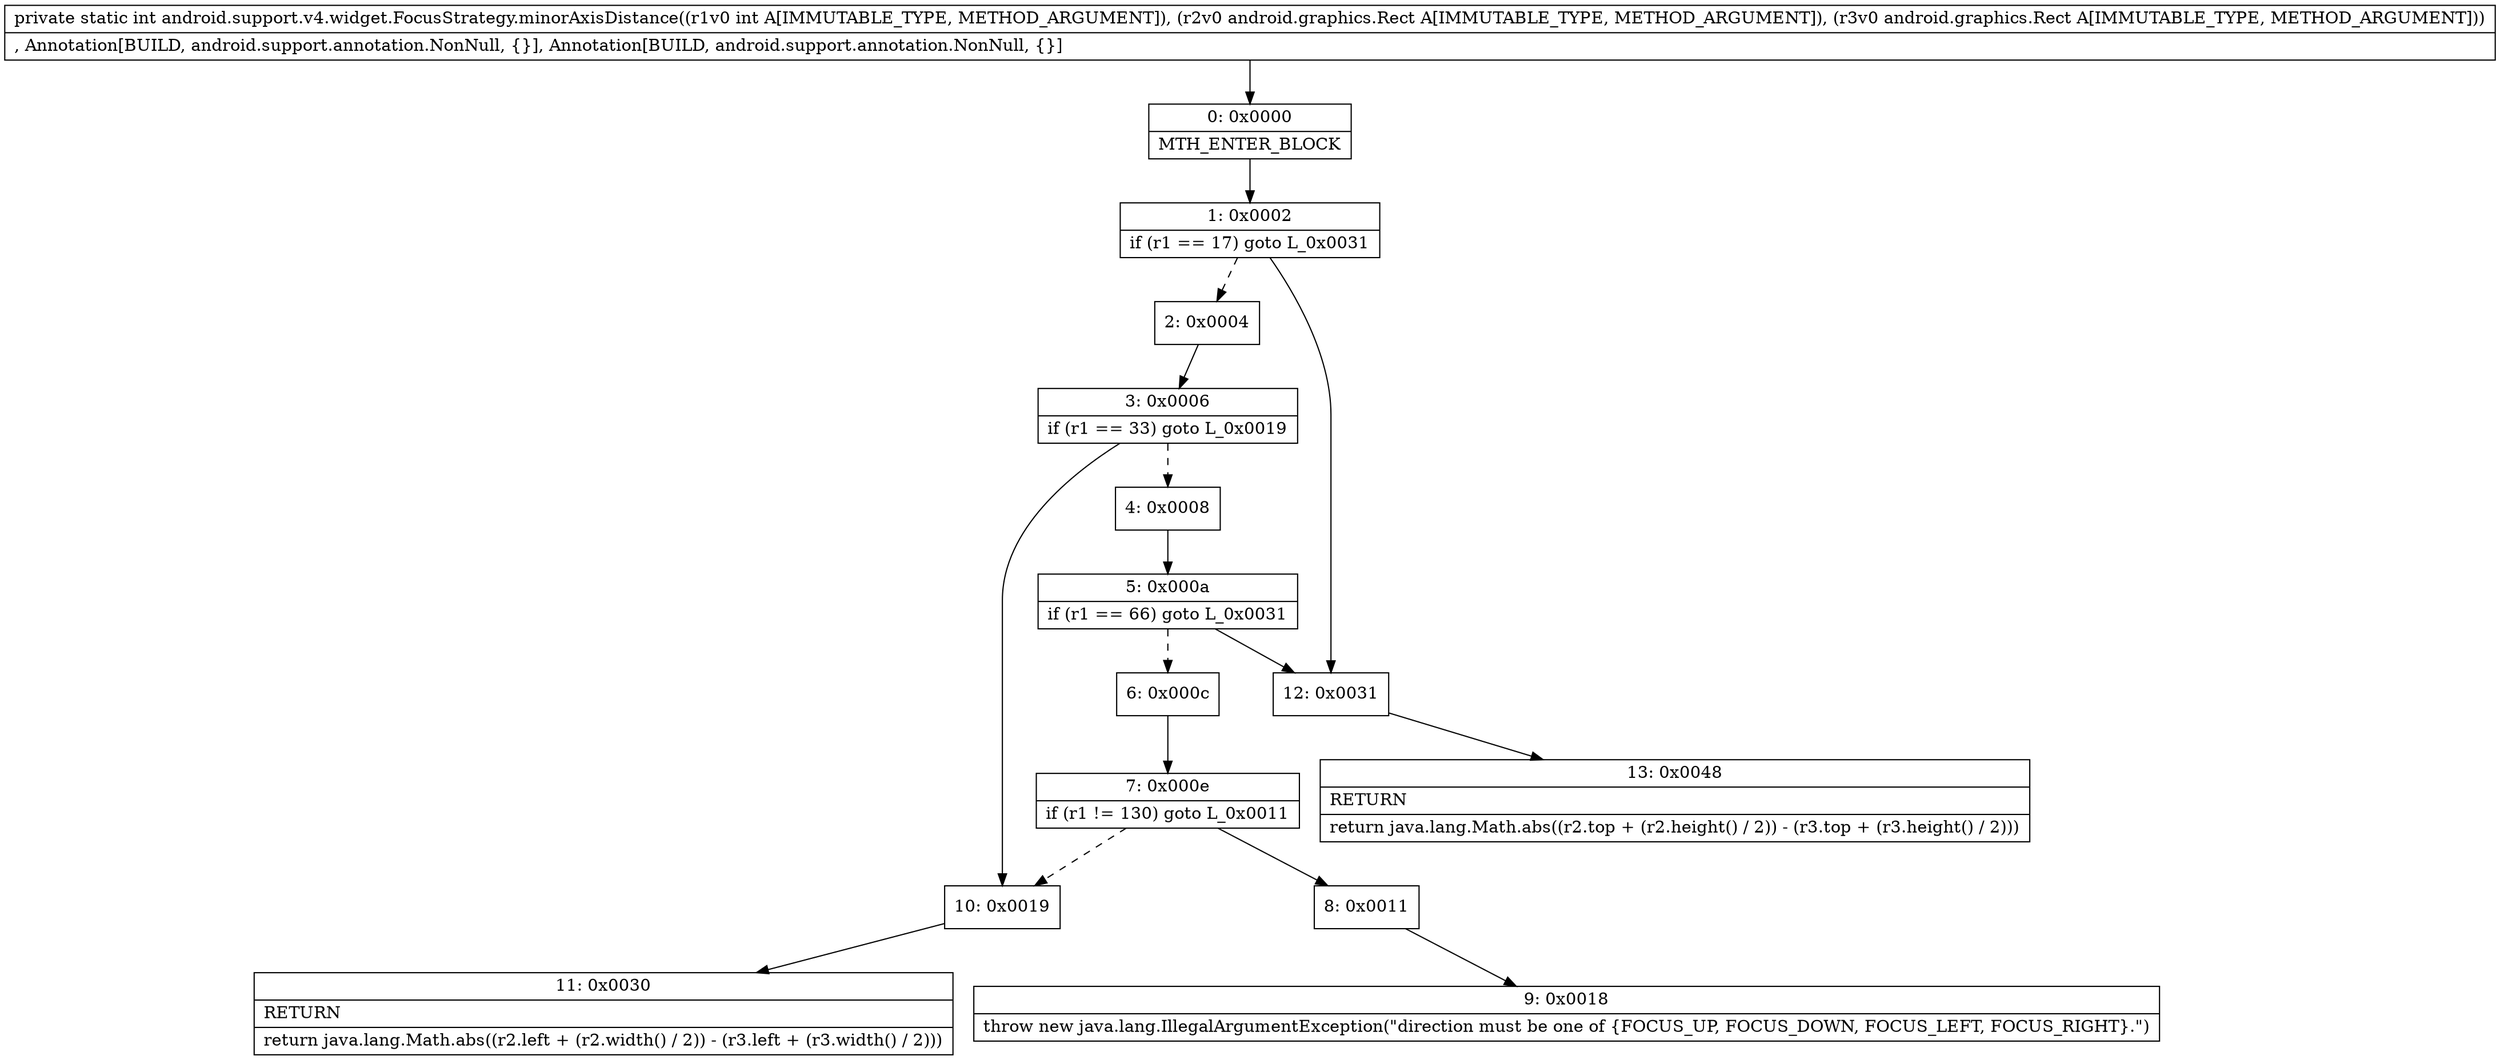 digraph "CFG forandroid.support.v4.widget.FocusStrategy.minorAxisDistance(ILandroid\/graphics\/Rect;Landroid\/graphics\/Rect;)I" {
Node_0 [shape=record,label="{0\:\ 0x0000|MTH_ENTER_BLOCK\l}"];
Node_1 [shape=record,label="{1\:\ 0x0002|if (r1 == 17) goto L_0x0031\l}"];
Node_2 [shape=record,label="{2\:\ 0x0004}"];
Node_3 [shape=record,label="{3\:\ 0x0006|if (r1 == 33) goto L_0x0019\l}"];
Node_4 [shape=record,label="{4\:\ 0x0008}"];
Node_5 [shape=record,label="{5\:\ 0x000a|if (r1 == 66) goto L_0x0031\l}"];
Node_6 [shape=record,label="{6\:\ 0x000c}"];
Node_7 [shape=record,label="{7\:\ 0x000e|if (r1 != 130) goto L_0x0011\l}"];
Node_8 [shape=record,label="{8\:\ 0x0011}"];
Node_9 [shape=record,label="{9\:\ 0x0018|throw new java.lang.IllegalArgumentException(\"direction must be one of \{FOCUS_UP, FOCUS_DOWN, FOCUS_LEFT, FOCUS_RIGHT\}.\")\l}"];
Node_10 [shape=record,label="{10\:\ 0x0019}"];
Node_11 [shape=record,label="{11\:\ 0x0030|RETURN\l|return java.lang.Math.abs((r2.left + (r2.width() \/ 2)) \- (r3.left + (r3.width() \/ 2)))\l}"];
Node_12 [shape=record,label="{12\:\ 0x0031}"];
Node_13 [shape=record,label="{13\:\ 0x0048|RETURN\l|return java.lang.Math.abs((r2.top + (r2.height() \/ 2)) \- (r3.top + (r3.height() \/ 2)))\l}"];
MethodNode[shape=record,label="{private static int android.support.v4.widget.FocusStrategy.minorAxisDistance((r1v0 int A[IMMUTABLE_TYPE, METHOD_ARGUMENT]), (r2v0 android.graphics.Rect A[IMMUTABLE_TYPE, METHOD_ARGUMENT]), (r3v0 android.graphics.Rect A[IMMUTABLE_TYPE, METHOD_ARGUMENT]))  | , Annotation[BUILD, android.support.annotation.NonNull, \{\}], Annotation[BUILD, android.support.annotation.NonNull, \{\}]\l}"];
MethodNode -> Node_0;
Node_0 -> Node_1;
Node_1 -> Node_2[style=dashed];
Node_1 -> Node_12;
Node_2 -> Node_3;
Node_3 -> Node_4[style=dashed];
Node_3 -> Node_10;
Node_4 -> Node_5;
Node_5 -> Node_6[style=dashed];
Node_5 -> Node_12;
Node_6 -> Node_7;
Node_7 -> Node_8;
Node_7 -> Node_10[style=dashed];
Node_8 -> Node_9;
Node_10 -> Node_11;
Node_12 -> Node_13;
}

